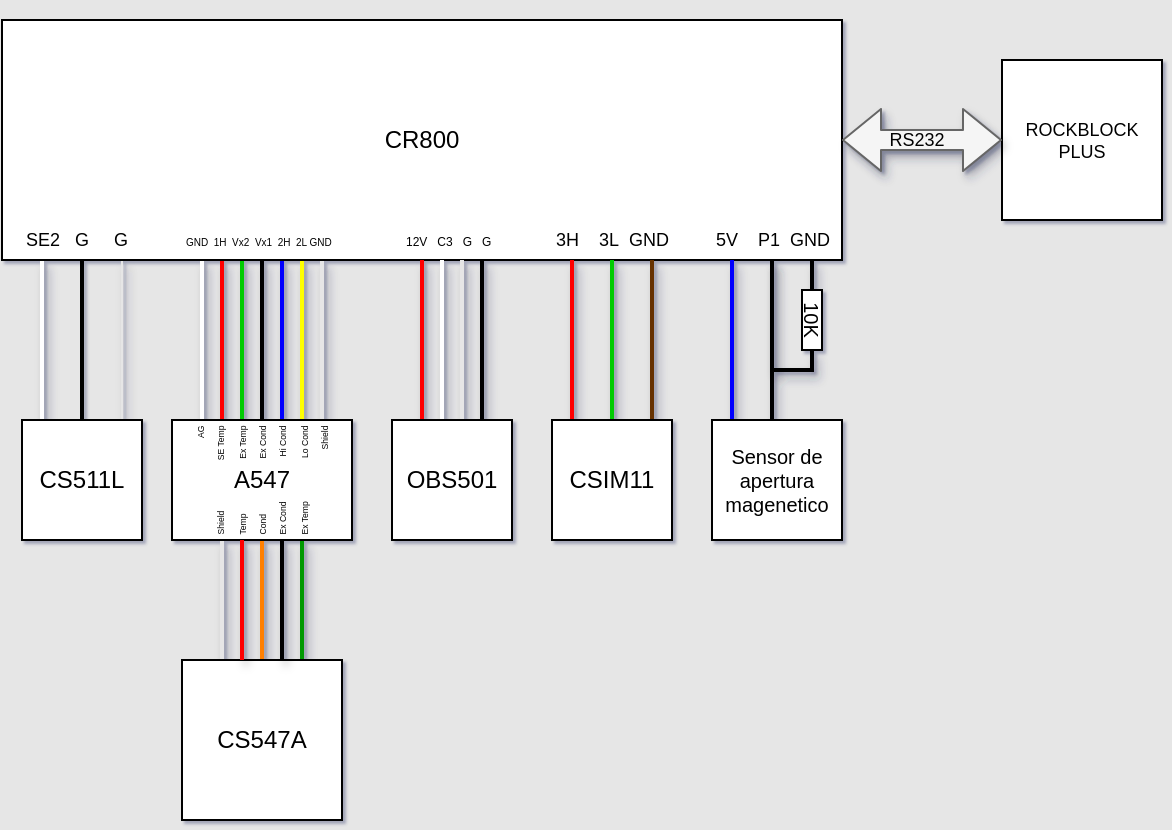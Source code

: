 <mxfile version="16.5.6" type="device"><diagram id="fhOU9m-QCc52z0H77nto" name="Page-1"><mxGraphModel dx="413" dy="214" grid="1" gridSize="5" guides="1" tooltips="1" connect="1" arrows="1" fold="1" page="1" pageScale="1" pageWidth="1169" pageHeight="827" background="#E6E6E6" math="0" shadow="1"><root><mxCell id="0"/><mxCell id="1" parent="0"/><mxCell id="9JmF_PJhALwXnBlzBZW5-19" style="edgeStyle=orthogonalEdgeStyle;rounded=0;sketch=0;orthogonalLoop=1;jettySize=auto;html=1;shadow=1;endArrow=none;endFill=0;strokeColor=#000000;strokeWidth=2;horizontal=0;" parent="1" source="9JmF_PJhALwXnBlzBZW5-10" edge="1"><mxGeometry relative="1" as="geometry"><mxPoint x="394.88" y="350" as="sourcePoint"/><mxPoint x="395" y="270" as="targetPoint"/><Array as="points"><mxPoint x="395" y="290"/><mxPoint x="395" y="290"/></Array></mxGeometry></mxCell><mxCell id="9JmF_PJhALwXnBlzBZW5-20" style="edgeStyle=orthogonalEdgeStyle;rounded=0;sketch=0;orthogonalLoop=1;jettySize=auto;html=1;shadow=1;endArrow=none;endFill=0;strokeColor=#FF0000;strokeWidth=2;horizontal=0;" parent="1" source="9JmF_PJhALwXnBlzBZW5-10" edge="1"><mxGeometry relative="1" as="geometry"><mxPoint x="374.88" y="350" as="sourcePoint"/><mxPoint x="375" y="270" as="targetPoint"/><Array as="points"><mxPoint x="375" y="335"/><mxPoint x="375" y="335"/></Array></mxGeometry></mxCell><mxCell id="9JmF_PJhALwXnBlzBZW5-21" style="edgeStyle=orthogonalEdgeStyle;rounded=0;sketch=0;orthogonalLoop=1;jettySize=auto;html=1;shadow=1;endArrow=none;endFill=0;strokeColor=#FFFF00;strokeWidth=2;horizontal=0;" parent="1" source="9JmF_PJhALwXnBlzBZW5-10" edge="1"><mxGeometry relative="1" as="geometry"><mxPoint x="415" y="348" as="sourcePoint"/><mxPoint x="415" y="270" as="targetPoint"/><Array as="points"><mxPoint x="415" y="330"/><mxPoint x="415" y="330"/></Array></mxGeometry></mxCell><mxCell id="9JmF_PJhALwXnBlzBZW5-22" style="edgeStyle=orthogonalEdgeStyle;rounded=0;sketch=0;orthogonalLoop=1;jettySize=auto;html=1;shadow=1;endArrow=none;endFill=0;strokeColor=#00CC00;strokeWidth=2;horizontal=0;" parent="1" source="9JmF_PJhALwXnBlzBZW5-10" edge="1"><mxGeometry relative="1" as="geometry"><mxPoint x="385.12" y="349.84" as="sourcePoint"/><mxPoint x="385" y="270" as="targetPoint"/><Array as="points"><mxPoint x="385" y="285"/><mxPoint x="385" y="285"/></Array></mxGeometry></mxCell><mxCell id="9JmF_PJhALwXnBlzBZW5-23" style="edgeStyle=orthogonalEdgeStyle;rounded=0;sketch=0;orthogonalLoop=1;jettySize=auto;html=1;shadow=1;endArrow=none;endFill=0;strokeColor=#0000FF;strokeWidth=2;horizontal=1;" parent="1" source="9JmF_PJhALwXnBlzBZW5-10" edge="1"><mxGeometry relative="1" as="geometry"><mxPoint x="405.88" y="350" as="sourcePoint"/><mxPoint x="405" y="270" as="targetPoint"/><Array as="points"><mxPoint x="405" y="290"/><mxPoint x="405" y="290"/></Array></mxGeometry></mxCell><mxCell id="9JmF_PJhALwXnBlzBZW5-24" style="edgeStyle=orthogonalEdgeStyle;rounded=0;sketch=0;orthogonalLoop=1;jettySize=auto;html=1;shadow=1;endArrow=none;endFill=0;strokeColor=#E6E6E6;strokeWidth=2;horizontal=0;" parent="1" source="9JmF_PJhALwXnBlzBZW5-10" edge="1"><mxGeometry relative="1" as="geometry"><mxPoint x="425" y="330" as="sourcePoint"/><mxPoint x="425" y="270" as="targetPoint"/><Array as="points"><mxPoint x="425" y="290"/><mxPoint x="425" y="290"/></Array></mxGeometry></mxCell><mxCell id="9JmF_PJhALwXnBlzBZW5-25" style="edgeStyle=orthogonalEdgeStyle;rounded=0;sketch=0;orthogonalLoop=1;jettySize=auto;html=1;shadow=1;endArrow=none;endFill=0;strokeColor=#FFFFFF;strokeWidth=2;horizontal=0;" parent="1" source="9JmF_PJhALwXnBlzBZW5-10" edge="1"><mxGeometry relative="1" as="geometry"><mxPoint x="365" y="349" as="sourcePoint"/><mxPoint x="365" y="270" as="targetPoint"/><Array as="points"><mxPoint x="365" y="325"/><mxPoint x="365" y="325"/></Array></mxGeometry></mxCell><mxCell id="9JmF_PJhALwXnBlzBZW5-3" style="edgeStyle=orthogonalEdgeStyle;rounded=0;orthogonalLoop=1;jettySize=auto;html=1;endArrow=none;endFill=0;strokeColor=#FFFFFF;strokeWidth=2;shadow=1;sketch=0;" parent="1" source="9JmF_PJhALwXnBlzBZW5-1" target="9JmF_PJhALwXnBlzBZW5-2" edge="1"><mxGeometry relative="1" as="geometry"><Array as="points"><mxPoint x="285" y="325"/><mxPoint x="285" y="325"/></Array></mxGeometry></mxCell><mxCell id="9JmF_PJhALwXnBlzBZW5-4" style="edgeStyle=orthogonalEdgeStyle;rounded=0;orthogonalLoop=1;jettySize=auto;html=1;endArrow=none;endFill=0;strokeWidth=2;" parent="1" source="9JmF_PJhALwXnBlzBZW5-1" target="9JmF_PJhALwXnBlzBZW5-2" edge="1"><mxGeometry relative="1" as="geometry"><Array as="points"><mxPoint x="305" y="290"/><mxPoint x="305" y="290"/></Array></mxGeometry></mxCell><mxCell id="9JmF_PJhALwXnBlzBZW5-5" style="edgeStyle=orthogonalEdgeStyle;rounded=0;orthogonalLoop=1;jettySize=auto;html=1;endArrow=none;endFill=0;strokeColor=#E6E6E6;shadow=1;sketch=0;" parent="1" source="9JmF_PJhALwXnBlzBZW5-1" target="9JmF_PJhALwXnBlzBZW5-2" edge="1"><mxGeometry relative="1" as="geometry"><Array as="points"><mxPoint x="325" y="330"/><mxPoint x="325" y="330"/></Array></mxGeometry></mxCell><mxCell id="9JmF_PJhALwXnBlzBZW5-1" value="&lt;div&gt;CS511L&lt;/div&gt;" style="whiteSpace=wrap;html=1;aspect=fixed;" parent="1" vertex="1"><mxGeometry x="275" y="350" width="60" height="60" as="geometry"/></mxCell><mxCell id="9JmF_PJhALwXnBlzBZW5-2" value="CR800" style="rounded=0;whiteSpace=wrap;html=1;" parent="1" vertex="1"><mxGeometry x="265" y="150" width="420" height="120" as="geometry"/></mxCell><mxCell id="9JmF_PJhALwXnBlzBZW5-6" value="&lt;font style=&quot;font-size: 9px&quot;&gt;SE2&amp;nbsp; &amp;nbsp;G&amp;nbsp; &amp;nbsp; &amp;nbsp;G&lt;/font&gt;" style="text;html=1;strokeColor=none;fillColor=none;align=left;verticalAlign=middle;whiteSpace=wrap;rounded=0;fontSize=9;" parent="1" vertex="1"><mxGeometry x="275" y="250" width="55" height="20" as="geometry"/></mxCell><mxCell id="9JmF_PJhALwXnBlzBZW5-11" style="edgeStyle=orthogonalEdgeStyle;rounded=0;sketch=0;orthogonalLoop=1;jettySize=auto;html=1;shadow=1;endArrow=none;endFill=0;strokeColor=#FF8000;strokeWidth=2;" parent="1" source="9JmF_PJhALwXnBlzBZW5-8" target="9JmF_PJhALwXnBlzBZW5-10" edge="1"><mxGeometry relative="1" as="geometry"/></mxCell><mxCell id="9JmF_PJhALwXnBlzBZW5-12" style="edgeStyle=orthogonalEdgeStyle;rounded=0;sketch=0;orthogonalLoop=1;jettySize=auto;html=1;exitX=0.75;exitY=0;exitDx=0;exitDy=0;entryX=0.668;entryY=1;entryDx=0;entryDy=0;entryPerimeter=0;shadow=1;endArrow=none;endFill=0;strokeColor=none;strokeWidth=2;" parent="1" source="9JmF_PJhALwXnBlzBZW5-8" target="9JmF_PJhALwXnBlzBZW5-10" edge="1"><mxGeometry relative="1" as="geometry"/></mxCell><mxCell id="9JmF_PJhALwXnBlzBZW5-13" style="edgeStyle=orthogonalEdgeStyle;rounded=0;sketch=0;orthogonalLoop=1;jettySize=auto;html=1;shadow=1;endArrow=none;endFill=0;strokeColor=#E6E6E6;strokeWidth=2;" parent="1" source="9JmF_PJhALwXnBlzBZW5-8" target="9JmF_PJhALwXnBlzBZW5-10" edge="1"><mxGeometry relative="1" as="geometry"><Array as="points"><mxPoint x="375" y="440"/><mxPoint x="375" y="440"/></Array></mxGeometry></mxCell><mxCell id="9JmF_PJhALwXnBlzBZW5-16" style="edgeStyle=orthogonalEdgeStyle;rounded=0;sketch=0;orthogonalLoop=1;jettySize=auto;html=1;shadow=1;endArrow=none;endFill=0;strokeColor=#009900;strokeWidth=2;" parent="1" source="9JmF_PJhALwXnBlzBZW5-8" target="9JmF_PJhALwXnBlzBZW5-10" edge="1"><mxGeometry relative="1" as="geometry"><Array as="points"><mxPoint x="415" y="440"/><mxPoint x="415" y="440"/></Array></mxGeometry></mxCell><mxCell id="9JmF_PJhALwXnBlzBZW5-8" value="CS547A" style="whiteSpace=wrap;html=1;aspect=fixed;" parent="1" vertex="1"><mxGeometry x="355" y="470" width="80" height="80" as="geometry"/></mxCell><mxCell id="9JmF_PJhALwXnBlzBZW5-10" value="A547" style="rounded=0;whiteSpace=wrap;html=1;" parent="1" vertex="1"><mxGeometry x="350" y="350" width="90" height="60" as="geometry"/></mxCell><mxCell id="9JmF_PJhALwXnBlzBZW5-14" style="edgeStyle=orthogonalEdgeStyle;rounded=0;sketch=0;orthogonalLoop=1;jettySize=auto;html=1;shadow=1;endArrow=none;endFill=0;strokeColor=#FF0000;strokeWidth=2;" parent="1" source="9JmF_PJhALwXnBlzBZW5-8" target="9JmF_PJhALwXnBlzBZW5-10" edge="1"><mxGeometry relative="1" as="geometry"><mxPoint x="385" y="480" as="sourcePoint"/><mxPoint x="385.56" y="419.82" as="targetPoint"/><Array as="points"><mxPoint x="385" y="440"/><mxPoint x="385" y="440"/></Array></mxGeometry></mxCell><mxCell id="9JmF_PJhALwXnBlzBZW5-15" style="edgeStyle=orthogonalEdgeStyle;rounded=0;sketch=0;orthogonalLoop=1;jettySize=auto;html=1;shadow=1;endArrow=none;endFill=0;strokeColor=#000000;strokeWidth=2;" parent="1" source="9JmF_PJhALwXnBlzBZW5-8" target="9JmF_PJhALwXnBlzBZW5-10" edge="1"><mxGeometry relative="1" as="geometry"><mxPoint x="406" y="470" as="sourcePoint"/><mxPoint x="425.16" y="420" as="targetPoint"/><Array as="points"><mxPoint x="405" y="440"/><mxPoint x="405" y="440"/></Array></mxGeometry></mxCell><mxCell id="9JmF_PJhALwXnBlzBZW5-17" value="&lt;font style=&quot;font-size: 4.3px;&quot;&gt;Shield&lt;br style=&quot;font-size: 4.3px;&quot;&gt;&lt;br style=&quot;font-size: 4.3px;&quot;&gt;Temp&lt;br style=&quot;font-size: 4.3px;&quot;&gt;&lt;br style=&quot;font-size: 4.3px;&quot;&gt;Cond&lt;br style=&quot;font-size: 4.3px;&quot;&gt;&lt;br style=&quot;font-size: 4.3px;&quot;&gt;Ex Cond&lt;br style=&quot;font-size: 4.3px;&quot;&gt;&lt;br style=&quot;font-size: 4.3px;&quot;&gt;Ex Temp&lt;br style=&quot;font-size: 4.3px;&quot;&gt;&lt;/font&gt;" style="text;html=1;strokeColor=none;fillColor=none;align=left;verticalAlign=middle;whiteSpace=wrap;rounded=0;rotation=-90;fontSize=4.3;" parent="1" vertex="1"><mxGeometry x="385.75" y="370" width="18.5" height="60" as="geometry"/></mxCell><mxCell id="9JmF_PJhALwXnBlzBZW5-18" value="&lt;font style=&quot;font-size: 4.3px&quot;&gt;AG&lt;br&gt;&lt;br&gt;SE Temp&lt;br&gt;&lt;br&gt;Ex Temp&lt;br&gt;&lt;br&gt;Ex Cond&lt;br&gt;&lt;br&gt;Hi Cond&lt;br&gt;&lt;br&gt;Lo Cond&lt;br&gt;&lt;br&gt;Shield&lt;br style=&quot;font-size: 4.3px&quot;&gt;&lt;/font&gt;" style="text;html=1;strokeColor=none;fillColor=none;align=right;verticalAlign=middle;whiteSpace=wrap;rounded=0;rotation=-90;fontSize=4.3;" parent="1" vertex="1"><mxGeometry x="382.87" y="332.88" width="24.25" height="60" as="geometry"/></mxCell><mxCell id="9JmF_PJhALwXnBlzBZW5-28" value="&lt;font style=&quot;font-size: 5px&quot;&gt;GND&amp;nbsp; 1H&amp;nbsp; Vx2&amp;nbsp; Vx1&amp;nbsp; 2H&amp;nbsp; 2L GND&lt;/font&gt;" style="text;html=1;strokeColor=none;fillColor=none;align=left;verticalAlign=middle;whiteSpace=wrap;rounded=0;fontSize=9;" parent="1" vertex="1"><mxGeometry x="355" y="250" width="80" height="20" as="geometry"/></mxCell><mxCell id="9JmF_PJhALwXnBlzBZW5-30" style="edgeStyle=orthogonalEdgeStyle;rounded=0;sketch=0;orthogonalLoop=1;jettySize=auto;html=1;shadow=1;fontSize=9;endArrow=none;endFill=0;strokeColor=#E6E6E6;strokeWidth=2;" parent="1" source="9JmF_PJhALwXnBlzBZW5-29" edge="1"><mxGeometry relative="1" as="geometry"><mxPoint x="495" y="270" as="targetPoint"/><Array as="points"><mxPoint x="495" y="295"/><mxPoint x="495" y="295"/></Array></mxGeometry></mxCell><mxCell id="9JmF_PJhALwXnBlzBZW5-31" style="edgeStyle=orthogonalEdgeStyle;rounded=0;sketch=0;orthogonalLoop=1;jettySize=auto;html=1;shadow=1;fontSize=9;endArrow=none;endFill=0;strokeColor=#FF0000;strokeWidth=2;" parent="1" source="9JmF_PJhALwXnBlzBZW5-29" edge="1"><mxGeometry relative="1" as="geometry"><mxPoint x="475" y="270" as="targetPoint"/><Array as="points"><mxPoint x="475" y="325"/><mxPoint x="475" y="325"/></Array></mxGeometry></mxCell><mxCell id="9JmF_PJhALwXnBlzBZW5-33" style="edgeStyle=orthogonalEdgeStyle;rounded=0;sketch=0;orthogonalLoop=1;jettySize=auto;html=1;shadow=1;fontSize=9;endArrow=none;endFill=0;strokeColor=#FFFFFF;strokeWidth=2;" parent="1" source="9JmF_PJhALwXnBlzBZW5-29" edge="1"><mxGeometry relative="1" as="geometry"><mxPoint x="495" y="340" as="sourcePoint"/><mxPoint x="485" y="270" as="targetPoint"/><Array as="points"><mxPoint x="485" y="325"/><mxPoint x="485" y="325"/></Array></mxGeometry></mxCell><mxCell id="9JmF_PJhALwXnBlzBZW5-34" style="edgeStyle=orthogonalEdgeStyle;rounded=0;sketch=0;orthogonalLoop=1;jettySize=auto;html=1;shadow=1;fontSize=9;endArrow=none;endFill=0;strokeColor=#000000;strokeWidth=2;" parent="1" source="9JmF_PJhALwXnBlzBZW5-29" edge="1"><mxGeometry relative="1" as="geometry"><mxPoint x="505" y="338.56" as="sourcePoint"/><mxPoint x="505" y="270" as="targetPoint"/><Array as="points"><mxPoint x="505" y="325"/><mxPoint x="505" y="325"/></Array></mxGeometry></mxCell><mxCell id="9JmF_PJhALwXnBlzBZW5-29" value="&lt;div&gt;OBS501&lt;/div&gt;" style="whiteSpace=wrap;html=1;aspect=fixed;" parent="1" vertex="1"><mxGeometry x="460" y="350" width="60" height="60" as="geometry"/></mxCell><mxCell id="9JmF_PJhALwXnBlzBZW5-35" value="&lt;font style=&quot;font-size: 6px&quot;&gt;12V&amp;nbsp; &amp;nbsp;C3&amp;nbsp; &amp;nbsp;G&amp;nbsp; &amp;nbsp;G&lt;/font&gt;" style="text;html=1;strokeColor=none;fillColor=none;align=left;verticalAlign=middle;whiteSpace=wrap;rounded=0;fontSize=9;" parent="1" vertex="1"><mxGeometry x="465" y="250" width="50" height="20" as="geometry"/></mxCell><mxCell id="9JmF_PJhALwXnBlzBZW5-37" style="edgeStyle=orthogonalEdgeStyle;rounded=0;sketch=0;orthogonalLoop=1;jettySize=auto;html=1;exitX=0.5;exitY=0;exitDx=0;exitDy=0;shadow=1;fontSize=9;endArrow=none;endFill=0;strokeColor=#00CC00;strokeWidth=2;" parent="1" source="9JmF_PJhALwXnBlzBZW5-36" edge="1"><mxGeometry relative="1" as="geometry"><Array as="points"><mxPoint x="570" y="285"/><mxPoint x="570" y="285"/></Array><mxPoint x="570" y="270" as="targetPoint"/></mxGeometry></mxCell><mxCell id="9JmF_PJhALwXnBlzBZW5-38" style="edgeStyle=orthogonalEdgeStyle;rounded=0;sketch=0;orthogonalLoop=1;jettySize=auto;html=1;shadow=1;fontSize=9;endArrow=none;endFill=0;strokeColor=#FF0000;strokeWidth=2;" parent="1" source="9JmF_PJhALwXnBlzBZW5-36" edge="1"><mxGeometry relative="1" as="geometry"><Array as="points"><mxPoint x="550" y="290"/><mxPoint x="550" y="290"/></Array><mxPoint x="550" y="270" as="targetPoint"/></mxGeometry></mxCell><mxCell id="9JmF_PJhALwXnBlzBZW5-39" style="edgeStyle=orthogonalEdgeStyle;rounded=0;sketch=0;orthogonalLoop=1;jettySize=auto;html=1;shadow=1;fontSize=9;endArrow=none;endFill=0;strokeColor=#663300;strokeWidth=2;" parent="1" source="9JmF_PJhALwXnBlzBZW5-36" edge="1"><mxGeometry relative="1" as="geometry"><Array as="points"><mxPoint x="590" y="330"/><mxPoint x="590" y="330"/></Array><mxPoint x="590" y="270" as="targetPoint"/></mxGeometry></mxCell><mxCell id="9JmF_PJhALwXnBlzBZW5-36" value="&lt;div&gt;CSIM11&lt;/div&gt;" style="whiteSpace=wrap;html=1;aspect=fixed;" parent="1" vertex="1"><mxGeometry x="540" y="350" width="60" height="60" as="geometry"/></mxCell><mxCell id="9JmF_PJhALwXnBlzBZW5-40" value="&lt;font style=&quot;font-size: 9px&quot;&gt;3H&amp;nbsp; &amp;nbsp; 3L&amp;nbsp; GND&lt;/font&gt;" style="text;html=1;strokeColor=none;fillColor=none;align=left;verticalAlign=middle;whiteSpace=wrap;rounded=0;fontSize=9;" parent="1" vertex="1"><mxGeometry x="540" y="250" width="60" height="20" as="geometry"/></mxCell><mxCell id="9JmF_PJhALwXnBlzBZW5-41" value="ROCKBLOCK PLUS" style="whiteSpace=wrap;html=1;aspect=fixed;fontSize=9;align=center;verticalAlign=middle;" parent="1" vertex="1"><mxGeometry x="765" y="170" width="80" height="80" as="geometry"/></mxCell><mxCell id="9JmF_PJhALwXnBlzBZW5-44" value="" style="shape=flexArrow;endArrow=classic;startArrow=classic;html=1;shadow=1;fontSize=9;strokeColor=#666666;strokeWidth=1;entryX=0;entryY=0.5;entryDx=0;entryDy=0;exitX=1;exitY=0.5;exitDx=0;exitDy=0;fillColor=#f5f5f5;" parent="1" source="9JmF_PJhALwXnBlzBZW5-2" target="9JmF_PJhALwXnBlzBZW5-41" edge="1"><mxGeometry width="100" height="100" relative="1" as="geometry"><mxPoint x="595" y="345" as="sourcePoint"/><mxPoint x="695" y="245" as="targetPoint"/></mxGeometry></mxCell><mxCell id="9JmF_PJhALwXnBlzBZW5-45" value="RS232" style="edgeLabel;html=1;align=center;verticalAlign=middle;resizable=0;points=[];fontSize=9;labelBackgroundColor=none;" parent="9JmF_PJhALwXnBlzBZW5-44" vertex="1" connectable="0"><mxGeometry x="-0.074" relative="1" as="geometry"><mxPoint as="offset"/></mxGeometry></mxCell><mxCell id="9JmF_PJhALwXnBlzBZW5-46" value="" style="shape=image;html=1;verticalAlign=top;verticalLabelPosition=bottom;labelBackgroundColor=#ffffff;imageAspect=0;aspect=fixed;image=https://cdn3.iconfinder.com/data/icons/communication-417/32/Communication_radio_station_signal_antena_tower-128.png;fontSize=9;" parent="1" vertex="1"><mxGeometry x="788.5" y="140" width="33" height="33" as="geometry"/></mxCell><mxCell id="-ArFBFu3Xv-lTo1u2FgV-2" style="edgeStyle=orthogonalEdgeStyle;rounded=0;sketch=0;orthogonalLoop=1;jettySize=auto;html=1;shadow=1;fontSize=9;endArrow=none;endFill=0;strokeColor=#000000;strokeWidth=2;" edge="1" parent="1"><mxGeometry relative="1" as="geometry"><mxPoint x="650" y="350" as="sourcePoint"/><mxPoint x="650" y="270" as="targetPoint"/><Array as="points"><mxPoint x="650" y="325"/><mxPoint x="650" y="325"/></Array></mxGeometry></mxCell><mxCell id="-ArFBFu3Xv-lTo1u2FgV-3" style="edgeStyle=orthogonalEdgeStyle;rounded=0;sketch=0;orthogonalLoop=1;jettySize=auto;html=1;shadow=1;endArrow=none;endFill=0;strokeColor=#0000FF;strokeWidth=2;horizontal=1;" edge="1" parent="1"><mxGeometry relative="1" as="geometry"><mxPoint x="630" y="350" as="sourcePoint"/><mxPoint x="630" y="270" as="targetPoint"/><Array as="points"><mxPoint x="630" y="290"/><mxPoint x="630" y="290"/></Array></mxGeometry></mxCell><mxCell id="-ArFBFu3Xv-lTo1u2FgV-4" value="&lt;font style=&quot;font-size: 9px&quot;&gt;5V&amp;nbsp; &amp;nbsp; P1&amp;nbsp; GND&lt;/font&gt;" style="text;html=1;strokeColor=none;fillColor=none;align=left;verticalAlign=middle;whiteSpace=wrap;rounded=0;fontSize=9;" vertex="1" parent="1"><mxGeometry x="620" y="250" width="60" height="20" as="geometry"/></mxCell><mxCell id="-ArFBFu3Xv-lTo1u2FgV-6" style="edgeStyle=orthogonalEdgeStyle;rounded=0;sketch=0;orthogonalLoop=1;jettySize=auto;html=1;shadow=1;fontSize=9;endArrow=none;endFill=0;strokeColor=#000000;strokeWidth=2;exitX=0;exitY=0.5;exitDx=0;exitDy=0;" edge="1" parent="1" source="-ArFBFu3Xv-lTo1u2FgV-7"><mxGeometry relative="1" as="geometry"><mxPoint x="695" y="320" as="sourcePoint"/><mxPoint x="670" y="270" as="targetPoint"/><Array as="points"><mxPoint x="670" y="285"/><mxPoint x="670" y="285"/></Array></mxGeometry></mxCell><mxCell id="-ArFBFu3Xv-lTo1u2FgV-7" value="10K" style="rounded=0;whiteSpace=wrap;html=1;fontSize=10;rotation=90;" vertex="1" parent="1"><mxGeometry x="655" y="295" width="30" height="10" as="geometry"/></mxCell><mxCell id="-ArFBFu3Xv-lTo1u2FgV-9" style="edgeStyle=orthogonalEdgeStyle;rounded=0;sketch=0;orthogonalLoop=1;jettySize=auto;html=1;shadow=1;fontSize=9;endArrow=none;endFill=0;strokeColor=#000000;strokeWidth=2;exitX=1;exitY=0.5;exitDx=0;exitDy=0;entryX=0.5;entryY=1;entryDx=0;entryDy=0;" edge="1" parent="1" source="-ArFBFu3Xv-lTo1u2FgV-7" target="-ArFBFu3Xv-lTo1u2FgV-4"><mxGeometry relative="1" as="geometry"><mxPoint x="675" y="295" as="sourcePoint"/><mxPoint x="675" y="275" as="targetPoint"/><Array as="points"><mxPoint x="670" y="325"/><mxPoint x="650" y="325"/></Array></mxGeometry></mxCell><mxCell id="-ArFBFu3Xv-lTo1u2FgV-10" value="Sensor de apertura magenetico" style="rounded=0;whiteSpace=wrap;html=1;fontSize=10;" vertex="1" parent="1"><mxGeometry x="620" y="350" width="65" height="60" as="geometry"/></mxCell></root></mxGraphModel></diagram></mxfile>
